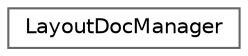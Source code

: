 digraph "Graphical Class Hierarchy"
{
 // INTERACTIVE_SVG=YES
 // LATEX_PDF_SIZE
  bgcolor="transparent";
  edge [fontname=Helvetica,fontsize=10,labelfontname=Helvetica,labelfontsize=10];
  node [fontname=Helvetica,fontsize=10,shape=box,height=0.2,width=0.4];
  rankdir="LR";
  Node0 [label="LayoutDocManager",height=0.2,width=0.4,color="grey40", fillcolor="white", style="filled",URL="$dc/d1d/class_layout_doc_manager.html",tooltip="Singleton providing access to the (user configurable) layout of the documentation."];
}
